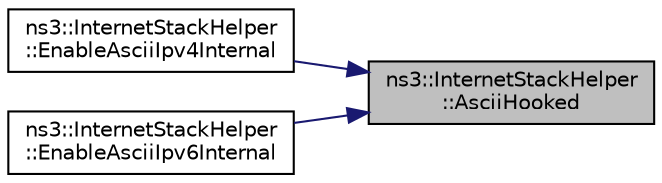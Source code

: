 digraph "ns3::InternetStackHelper::AsciiHooked"
{
 // LATEX_PDF_SIZE
  edge [fontname="Helvetica",fontsize="10",labelfontname="Helvetica",labelfontsize="10"];
  node [fontname="Helvetica",fontsize="10",shape=record];
  rankdir="RL";
  Node1 [label="ns3::InternetStackHelper\l::AsciiHooked",height=0.2,width=0.4,color="black", fillcolor="grey75", style="filled", fontcolor="black",tooltip="checks if there is an hook to an ascii output stream"];
  Node1 -> Node2 [dir="back",color="midnightblue",fontsize="10",style="solid",fontname="Helvetica"];
  Node2 [label="ns3::InternetStackHelper\l::EnableAsciiIpv4Internal",height=0.2,width=0.4,color="black", fillcolor="white", style="filled",URL="$classns3_1_1_internet_stack_helper.html#ab09a45882051edfc4881fc751ccbdd48",tooltip="Enable ascii trace output on the indicated Ipv4 and interface pair."];
  Node1 -> Node3 [dir="back",color="midnightblue",fontsize="10",style="solid",fontname="Helvetica"];
  Node3 [label="ns3::InternetStackHelper\l::EnableAsciiIpv6Internal",height=0.2,width=0.4,color="black", fillcolor="white", style="filled",URL="$classns3_1_1_internet_stack_helper.html#a812b901ab8c2aff1f7feca6a9864b9c2",tooltip="Enable ascii trace output on the indicated Ipv6 and interface pair."];
}
